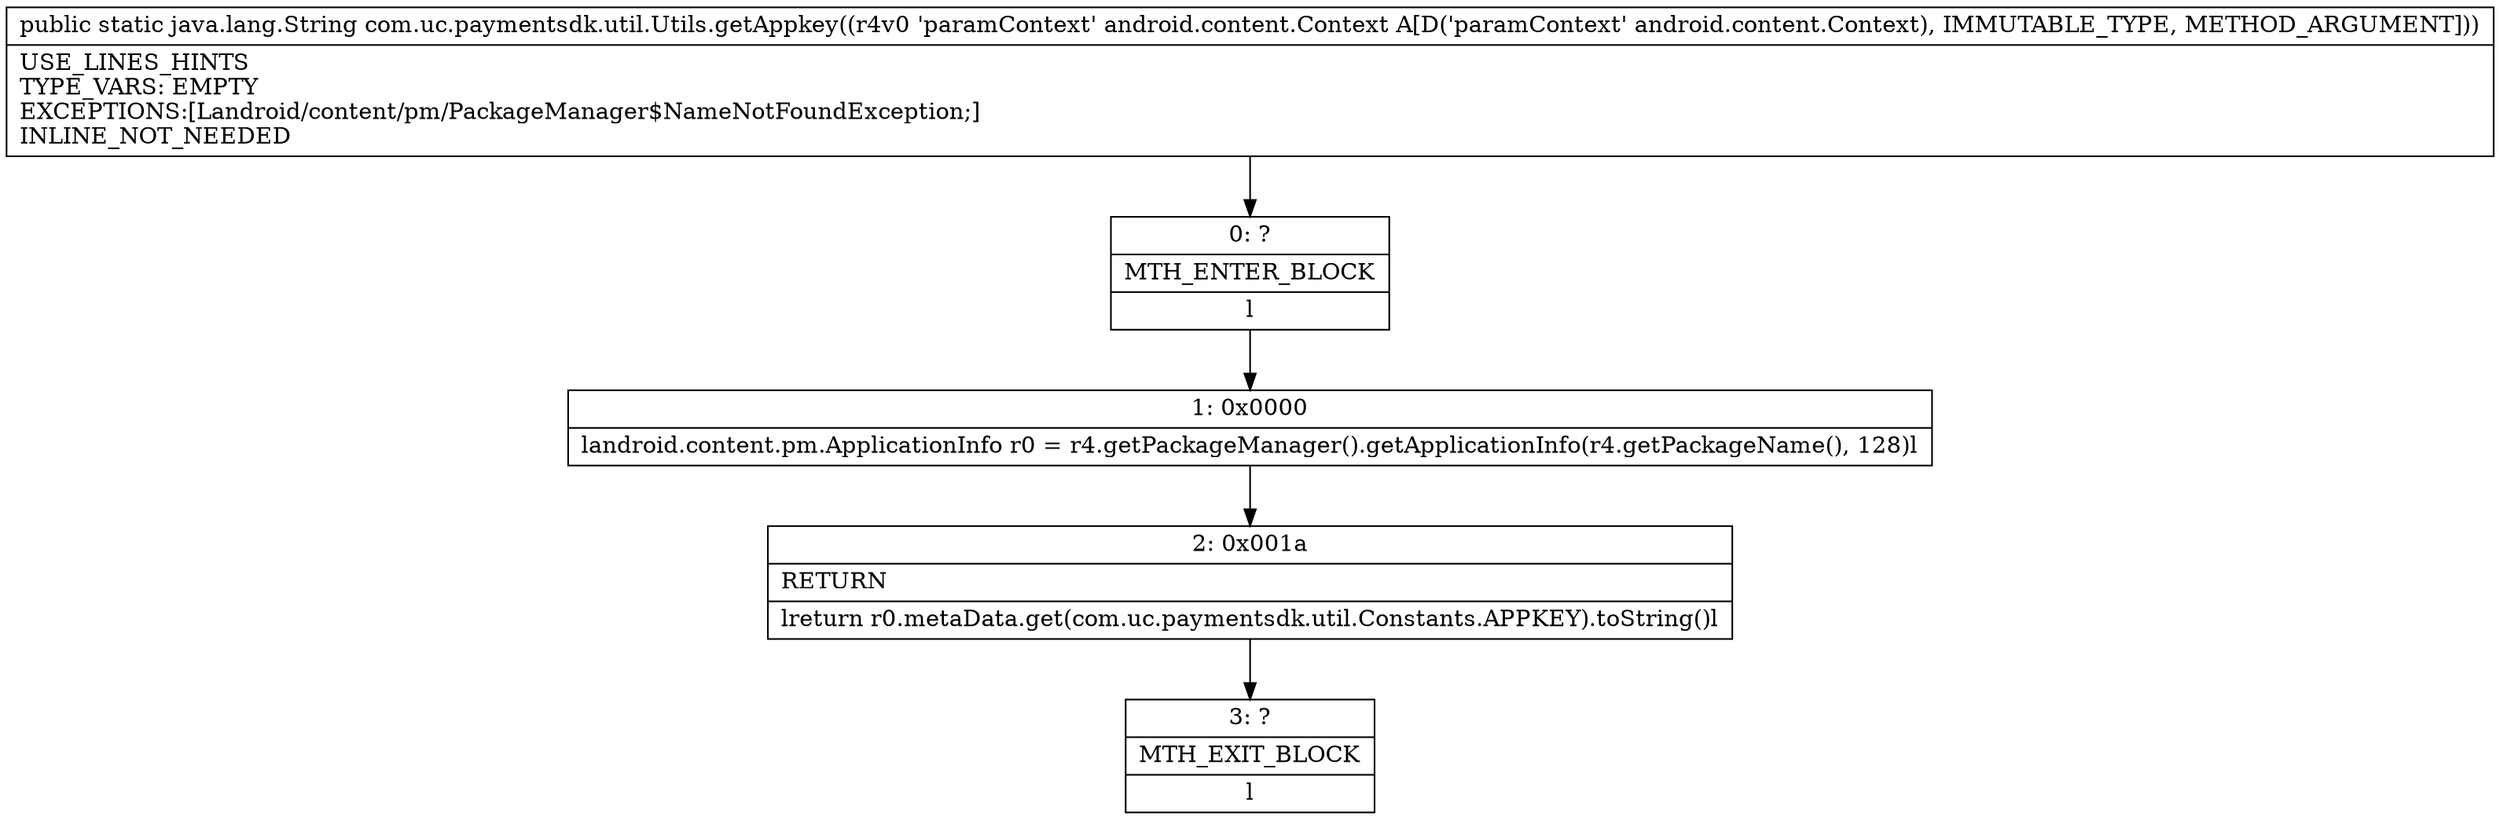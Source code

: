 digraph "CFG forcom.uc.paymentsdk.util.Utils.getAppkey(Landroid\/content\/Context;)Ljava\/lang\/String;" {
Node_0 [shape=record,label="{0\:\ ?|MTH_ENTER_BLOCK\l|l}"];
Node_1 [shape=record,label="{1\:\ 0x0000|landroid.content.pm.ApplicationInfo r0 = r4.getPackageManager().getApplicationInfo(r4.getPackageName(), 128)l}"];
Node_2 [shape=record,label="{2\:\ 0x001a|RETURN\l|lreturn r0.metaData.get(com.uc.paymentsdk.util.Constants.APPKEY).toString()l}"];
Node_3 [shape=record,label="{3\:\ ?|MTH_EXIT_BLOCK\l|l}"];
MethodNode[shape=record,label="{public static java.lang.String com.uc.paymentsdk.util.Utils.getAppkey((r4v0 'paramContext' android.content.Context A[D('paramContext' android.content.Context), IMMUTABLE_TYPE, METHOD_ARGUMENT]))  | USE_LINES_HINTS\lTYPE_VARS: EMPTY\lEXCEPTIONS:[Landroid\/content\/pm\/PackageManager$NameNotFoundException;]\lINLINE_NOT_NEEDED\l}"];
MethodNode -> Node_0;
Node_0 -> Node_1;
Node_1 -> Node_2;
Node_2 -> Node_3;
}

